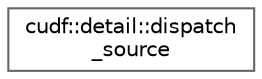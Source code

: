 digraph "类继承关系图"
{
 // LATEX_PDF_SIZE
  bgcolor="transparent";
  edge [fontname=Helvetica,fontsize=10,labelfontname=Helvetica,labelfontsize=10];
  node [fontname=Helvetica,fontsize=10,shape=box,height=0.2,width=0.4];
  rankdir="LR";
  Node0 [id="Node000000",label="cudf::detail::dispatch\l_source",height=0.2,width=0.4,color="grey40", fillcolor="white", style="filled",URL="$structcudf_1_1detail_1_1dispatch__source.html",tooltip=" "];
}
